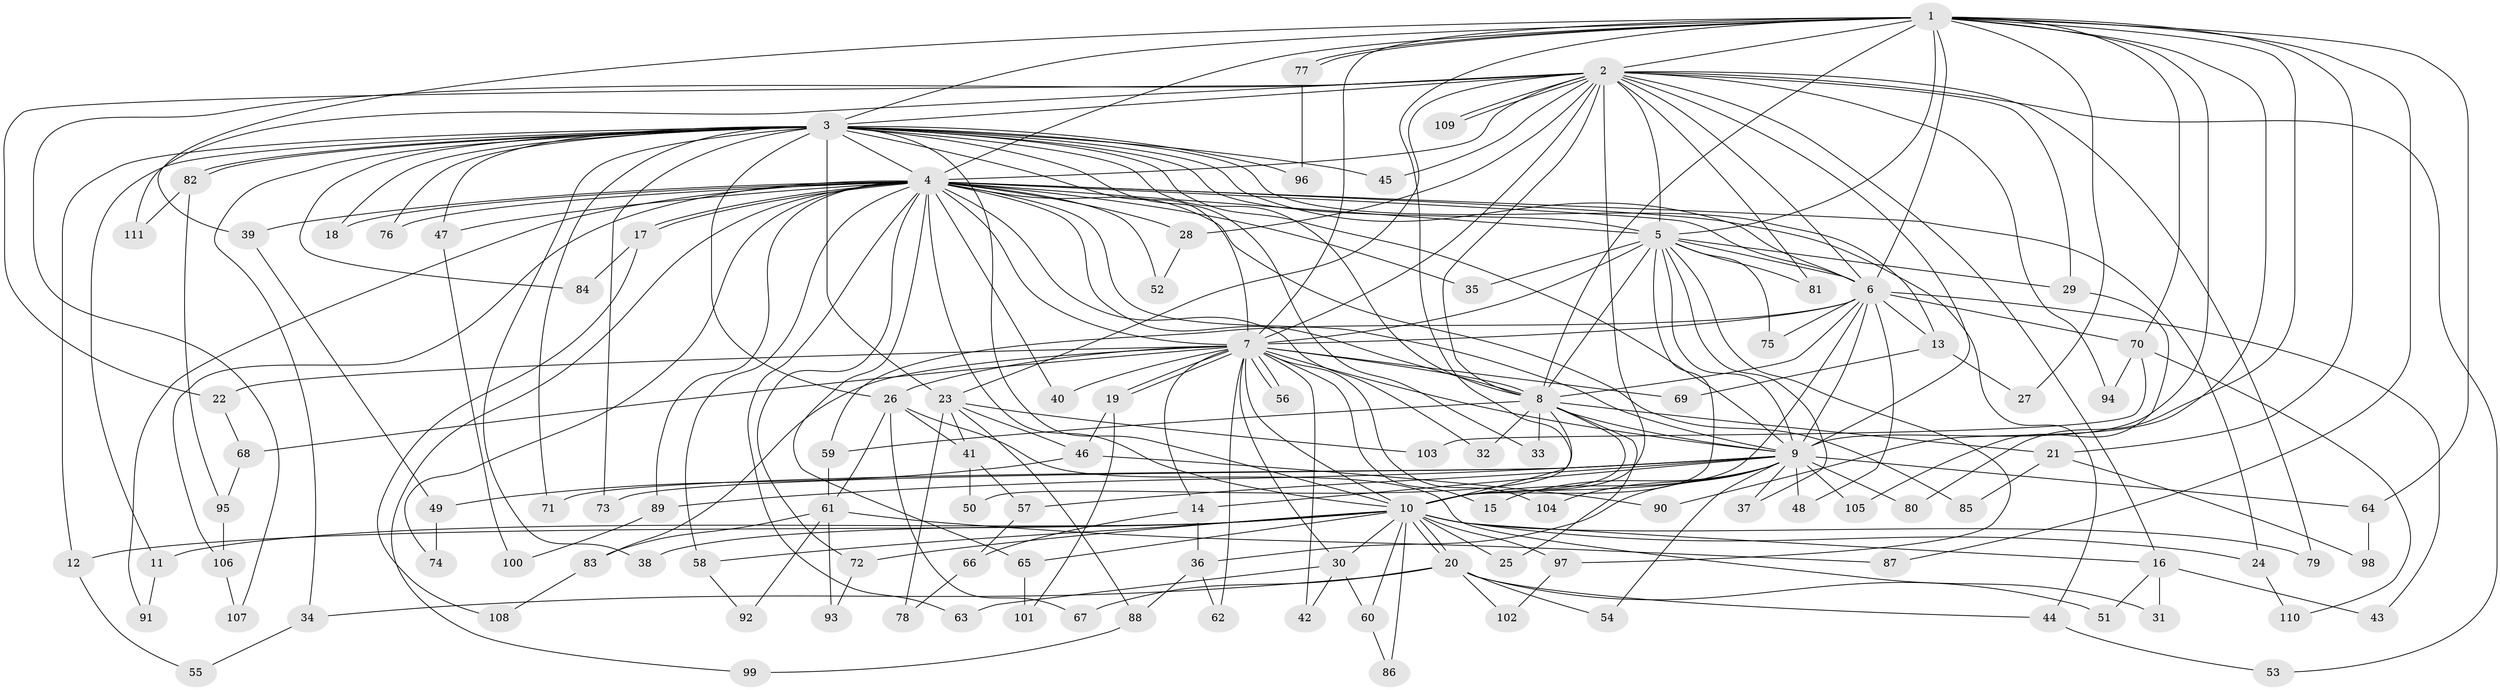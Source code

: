 // Generated by graph-tools (version 1.1) at 2025/25/03/09/25 03:25:40]
// undirected, 111 vertices, 247 edges
graph export_dot {
graph [start="1"]
  node [color=gray90,style=filled];
  1;
  2;
  3;
  4;
  5;
  6;
  7;
  8;
  9;
  10;
  11;
  12;
  13;
  14;
  15;
  16;
  17;
  18;
  19;
  20;
  21;
  22;
  23;
  24;
  25;
  26;
  27;
  28;
  29;
  30;
  31;
  32;
  33;
  34;
  35;
  36;
  37;
  38;
  39;
  40;
  41;
  42;
  43;
  44;
  45;
  46;
  47;
  48;
  49;
  50;
  51;
  52;
  53;
  54;
  55;
  56;
  57;
  58;
  59;
  60;
  61;
  62;
  63;
  64;
  65;
  66;
  67;
  68;
  69;
  70;
  71;
  72;
  73;
  74;
  75;
  76;
  77;
  78;
  79;
  80;
  81;
  82;
  83;
  84;
  85;
  86;
  87;
  88;
  89;
  90;
  91;
  92;
  93;
  94;
  95;
  96;
  97;
  98;
  99;
  100;
  101;
  102;
  103;
  104;
  105;
  106;
  107;
  108;
  109;
  110;
  111;
  1 -- 2;
  1 -- 3;
  1 -- 4;
  1 -- 5;
  1 -- 6;
  1 -- 7;
  1 -- 8;
  1 -- 9;
  1 -- 10;
  1 -- 21;
  1 -- 27;
  1 -- 39;
  1 -- 64;
  1 -- 70;
  1 -- 77;
  1 -- 77;
  1 -- 80;
  1 -- 87;
  1 -- 90;
  2 -- 3;
  2 -- 4;
  2 -- 5;
  2 -- 6;
  2 -- 7;
  2 -- 8;
  2 -- 9;
  2 -- 10;
  2 -- 16;
  2 -- 22;
  2 -- 23;
  2 -- 28;
  2 -- 29;
  2 -- 45;
  2 -- 53;
  2 -- 79;
  2 -- 81;
  2 -- 94;
  2 -- 107;
  2 -- 109;
  2 -- 109;
  2 -- 111;
  3 -- 4;
  3 -- 5;
  3 -- 6;
  3 -- 7;
  3 -- 8;
  3 -- 9;
  3 -- 10;
  3 -- 11;
  3 -- 12;
  3 -- 13;
  3 -- 18;
  3 -- 23;
  3 -- 26;
  3 -- 33;
  3 -- 34;
  3 -- 38;
  3 -- 45;
  3 -- 47;
  3 -- 71;
  3 -- 73;
  3 -- 76;
  3 -- 82;
  3 -- 82;
  3 -- 84;
  3 -- 96;
  4 -- 5;
  4 -- 6;
  4 -- 7;
  4 -- 8;
  4 -- 9;
  4 -- 10;
  4 -- 17;
  4 -- 17;
  4 -- 18;
  4 -- 24;
  4 -- 28;
  4 -- 32;
  4 -- 35;
  4 -- 39;
  4 -- 40;
  4 -- 44;
  4 -- 47;
  4 -- 52;
  4 -- 58;
  4 -- 63;
  4 -- 65;
  4 -- 72;
  4 -- 74;
  4 -- 76;
  4 -- 85;
  4 -- 89;
  4 -- 91;
  4 -- 99;
  4 -- 106;
  5 -- 6;
  5 -- 7;
  5 -- 8;
  5 -- 9;
  5 -- 10;
  5 -- 29;
  5 -- 35;
  5 -- 37;
  5 -- 75;
  5 -- 81;
  5 -- 97;
  6 -- 7;
  6 -- 8;
  6 -- 9;
  6 -- 10;
  6 -- 13;
  6 -- 43;
  6 -- 48;
  6 -- 59;
  6 -- 70;
  6 -- 75;
  7 -- 8;
  7 -- 9;
  7 -- 10;
  7 -- 14;
  7 -- 15;
  7 -- 19;
  7 -- 19;
  7 -- 22;
  7 -- 26;
  7 -- 30;
  7 -- 40;
  7 -- 42;
  7 -- 56;
  7 -- 56;
  7 -- 62;
  7 -- 68;
  7 -- 69;
  7 -- 83;
  7 -- 104;
  8 -- 9;
  8 -- 10;
  8 -- 21;
  8 -- 25;
  8 -- 32;
  8 -- 33;
  8 -- 50;
  8 -- 59;
  9 -- 10;
  9 -- 14;
  9 -- 15;
  9 -- 36;
  9 -- 37;
  9 -- 48;
  9 -- 54;
  9 -- 57;
  9 -- 64;
  9 -- 71;
  9 -- 73;
  9 -- 80;
  9 -- 89;
  9 -- 104;
  9 -- 105;
  10 -- 11;
  10 -- 12;
  10 -- 16;
  10 -- 20;
  10 -- 20;
  10 -- 24;
  10 -- 25;
  10 -- 30;
  10 -- 38;
  10 -- 58;
  10 -- 60;
  10 -- 65;
  10 -- 72;
  10 -- 79;
  10 -- 86;
  10 -- 97;
  11 -- 91;
  12 -- 55;
  13 -- 27;
  13 -- 69;
  14 -- 36;
  14 -- 66;
  16 -- 31;
  16 -- 43;
  16 -- 51;
  17 -- 84;
  17 -- 108;
  19 -- 46;
  19 -- 101;
  20 -- 34;
  20 -- 44;
  20 -- 51;
  20 -- 54;
  20 -- 67;
  20 -- 102;
  21 -- 85;
  21 -- 98;
  22 -- 68;
  23 -- 41;
  23 -- 46;
  23 -- 78;
  23 -- 88;
  23 -- 103;
  24 -- 110;
  26 -- 31;
  26 -- 41;
  26 -- 61;
  26 -- 67;
  28 -- 52;
  29 -- 105;
  30 -- 42;
  30 -- 60;
  30 -- 63;
  34 -- 55;
  36 -- 62;
  36 -- 88;
  39 -- 49;
  41 -- 50;
  41 -- 57;
  44 -- 53;
  46 -- 49;
  46 -- 90;
  47 -- 100;
  49 -- 74;
  57 -- 66;
  58 -- 92;
  59 -- 61;
  60 -- 86;
  61 -- 83;
  61 -- 87;
  61 -- 92;
  61 -- 93;
  64 -- 98;
  65 -- 101;
  66 -- 78;
  68 -- 95;
  70 -- 94;
  70 -- 103;
  70 -- 110;
  72 -- 93;
  77 -- 96;
  82 -- 95;
  82 -- 111;
  83 -- 108;
  88 -- 99;
  89 -- 100;
  95 -- 106;
  97 -- 102;
  106 -- 107;
}
